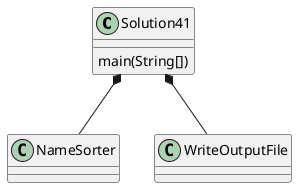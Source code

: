 @startuml
class Solution41 {
    main(String[])
}

Solution41 *-- NameSorter
Solution41 *-- WriteOutputFile

@enduml
